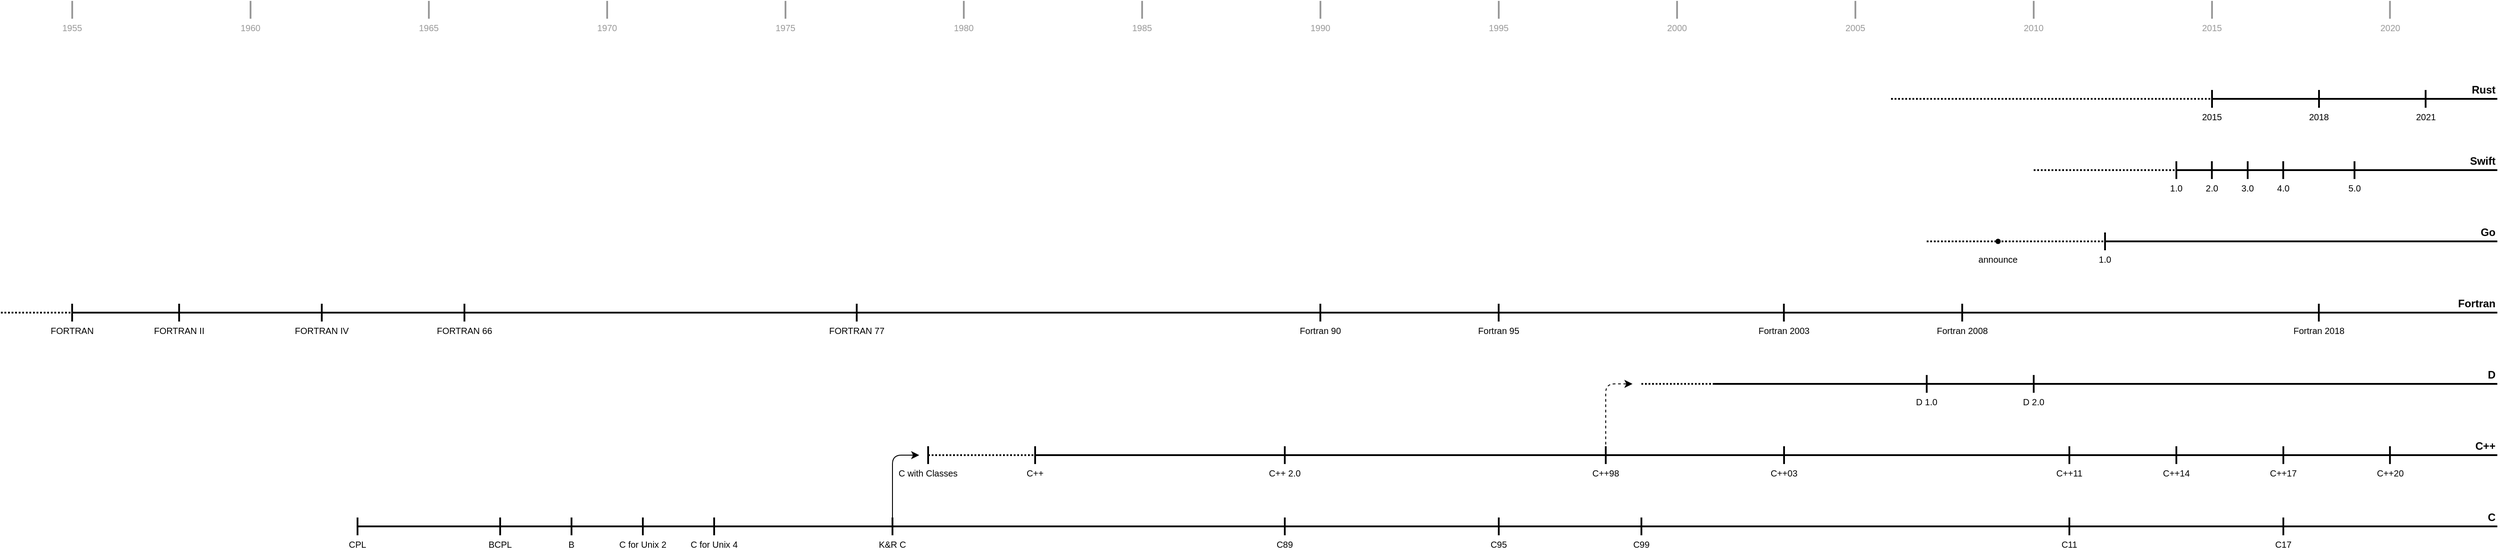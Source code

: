 <mxfile version="21.3.2" type="github">
  <diagram name="Tree" id="TOpz_gU_0tLDTX0xRvxz">
    <mxGraphModel dx="1080" dy="758" grid="1" gridSize="10" guides="1" tooltips="1" connect="1" arrows="1" fold="1" page="1" pageScale="1" pageWidth="12000" pageHeight="3500" math="0" shadow="0">
      <root>
        <mxCell id="0" />
        <mxCell id="1" parent="0" />
        <mxCell id="IehX3tPz6Vb7JIEDDmJr-60" value="" style="endArrow=none;html=1;rounded=0;strokeWidth=2;" edge="1" parent="1">
          <mxGeometry width="50" height="50" relative="1" as="geometry">
            <mxPoint x="2520" y="130" as="sourcePoint" />
            <mxPoint x="2520" y="110" as="targetPoint" />
          </mxGeometry>
        </mxCell>
        <mxCell id="IehX3tPz6Vb7JIEDDmJr-61" value="" style="endArrow=none;html=1;rounded=0;strokeWidth=2;" edge="1" parent="1">
          <mxGeometry width="50" height="50" relative="1" as="geometry">
            <mxPoint x="2520" y="120" as="sourcePoint" />
            <mxPoint x="2840" y="120" as="targetPoint" />
          </mxGeometry>
        </mxCell>
        <mxCell id="IehX3tPz6Vb7JIEDDmJr-62" value="Rust" style="text;html=1;strokeColor=none;fillColor=none;align=right;verticalAlign=middle;whiteSpace=wrap;rounded=0;fontStyle=1" vertex="1" parent="1">
          <mxGeometry x="2780" y="100" width="60" height="20" as="geometry" />
        </mxCell>
        <mxCell id="IehX3tPz6Vb7JIEDDmJr-63" value="2015" style="text;html=1;strokeColor=none;fillColor=none;align=center;verticalAlign=middle;whiteSpace=wrap;rounded=0;fontSize=10;" vertex="1" parent="1">
          <mxGeometry x="2500" y="130" width="40" height="20" as="geometry" />
        </mxCell>
        <mxCell id="IehX3tPz6Vb7JIEDDmJr-64" value="" style="endArrow=none;html=1;rounded=0;strokeWidth=2;" edge="1" parent="1">
          <mxGeometry width="50" height="50" relative="1" as="geometry">
            <mxPoint x="2640" y="130" as="sourcePoint" />
            <mxPoint x="2640" y="110" as="targetPoint" />
          </mxGeometry>
        </mxCell>
        <mxCell id="IehX3tPz6Vb7JIEDDmJr-65" value="2018" style="text;html=1;strokeColor=none;fillColor=none;align=center;verticalAlign=middle;whiteSpace=wrap;rounded=0;fontSize=10;" vertex="1" parent="1">
          <mxGeometry x="2620" y="130" width="40" height="20" as="geometry" />
        </mxCell>
        <mxCell id="IehX3tPz6Vb7JIEDDmJr-66" value="" style="endArrow=none;html=1;rounded=0;strokeWidth=2;" edge="1" parent="1">
          <mxGeometry width="50" height="50" relative="1" as="geometry">
            <mxPoint x="2759.58" y="130" as="sourcePoint" />
            <mxPoint x="2759.58" y="110" as="targetPoint" />
          </mxGeometry>
        </mxCell>
        <mxCell id="IehX3tPz6Vb7JIEDDmJr-67" value="2021" style="text;html=1;strokeColor=none;fillColor=none;align=center;verticalAlign=middle;whiteSpace=wrap;rounded=0;fontSize=10;" vertex="1" parent="1">
          <mxGeometry x="2740" y="130" width="40" height="20" as="geometry" />
        </mxCell>
        <mxCell id="IehX3tPz6Vb7JIEDDmJr-68" value="" style="endArrow=none;html=1;rounded=0;strokeWidth=2;dashed=1;dashPattern=1 1;" edge="1" parent="1">
          <mxGeometry width="50" height="50" relative="1" as="geometry">
            <mxPoint x="2160" y="120" as="sourcePoint" />
            <mxPoint x="2520" y="120" as="targetPoint" />
          </mxGeometry>
        </mxCell>
        <mxCell id="IehX3tPz6Vb7JIEDDmJr-88" value="" style="endArrow=none;html=1;rounded=0;strokeWidth=2;" edge="1" parent="1">
          <mxGeometry width="50" height="50" relative="1" as="geometry">
            <mxPoint x="2480" y="210" as="sourcePoint" />
            <mxPoint x="2480" y="190" as="targetPoint" />
          </mxGeometry>
        </mxCell>
        <mxCell id="IehX3tPz6Vb7JIEDDmJr-89" value="" style="endArrow=none;html=1;rounded=0;strokeWidth=2;" edge="1" parent="1">
          <mxGeometry width="50" height="50" relative="1" as="geometry">
            <mxPoint x="2480" y="200" as="sourcePoint" />
            <mxPoint x="2840" y="200" as="targetPoint" />
          </mxGeometry>
        </mxCell>
        <mxCell id="IehX3tPz6Vb7JIEDDmJr-90" value="Swift" style="text;html=1;strokeColor=none;fillColor=none;align=right;verticalAlign=middle;whiteSpace=wrap;rounded=0;fontStyle=1" vertex="1" parent="1">
          <mxGeometry x="2780" y="180" width="60" height="20" as="geometry" />
        </mxCell>
        <mxCell id="IehX3tPz6Vb7JIEDDmJr-91" value="1.0" style="text;html=1;strokeColor=none;fillColor=none;align=center;verticalAlign=middle;whiteSpace=wrap;rounded=0;fontSize=10;" vertex="1" parent="1">
          <mxGeometry x="2460" y="210" width="40" height="20" as="geometry" />
        </mxCell>
        <mxCell id="IehX3tPz6Vb7JIEDDmJr-92" value="" style="endArrow=none;html=1;rounded=0;strokeWidth=2;" edge="1" parent="1">
          <mxGeometry width="50" height="50" relative="1" as="geometry">
            <mxPoint x="2599.86" y="210" as="sourcePoint" />
            <mxPoint x="2599.86" y="190" as="targetPoint" />
          </mxGeometry>
        </mxCell>
        <mxCell id="IehX3tPz6Vb7JIEDDmJr-93" value="4.0" style="text;html=1;strokeColor=none;fillColor=none;align=center;verticalAlign=middle;whiteSpace=wrap;rounded=0;fontSize=10;" vertex="1" parent="1">
          <mxGeometry x="2580" y="210" width="40" height="20" as="geometry" />
        </mxCell>
        <mxCell id="IehX3tPz6Vb7JIEDDmJr-94" value="" style="endArrow=none;html=1;rounded=0;strokeWidth=2;" edge="1" parent="1">
          <mxGeometry width="50" height="50" relative="1" as="geometry">
            <mxPoint x="2679.8" y="210" as="sourcePoint" />
            <mxPoint x="2679.8" y="190" as="targetPoint" />
          </mxGeometry>
        </mxCell>
        <mxCell id="IehX3tPz6Vb7JIEDDmJr-96" value="" style="endArrow=none;html=1;rounded=0;strokeWidth=2;dashed=1;dashPattern=1 1;" edge="1" parent="1">
          <mxGeometry width="50" height="50" relative="1" as="geometry">
            <mxPoint x="2320" y="200" as="sourcePoint" />
            <mxPoint x="2480" y="200" as="targetPoint" />
          </mxGeometry>
        </mxCell>
        <mxCell id="IehX3tPz6Vb7JIEDDmJr-97" value="" style="endArrow=none;html=1;rounded=0;strokeWidth=2;" edge="1" parent="1">
          <mxGeometry width="50" height="50" relative="1" as="geometry">
            <mxPoint x="2519.83" y="210" as="sourcePoint" />
            <mxPoint x="2519.83" y="190" as="targetPoint" />
          </mxGeometry>
        </mxCell>
        <mxCell id="IehX3tPz6Vb7JIEDDmJr-98" value="" style="endArrow=none;html=1;rounded=0;strokeWidth=2;" edge="1" parent="1">
          <mxGeometry width="50" height="50" relative="1" as="geometry">
            <mxPoint x="2560" y="210" as="sourcePoint" />
            <mxPoint x="2560" y="190" as="targetPoint" />
          </mxGeometry>
        </mxCell>
        <mxCell id="IehX3tPz6Vb7JIEDDmJr-99" value="2.0" style="text;html=1;strokeColor=none;fillColor=none;align=center;verticalAlign=middle;whiteSpace=wrap;rounded=0;fontSize=10;" vertex="1" parent="1">
          <mxGeometry x="2500" y="210" width="40" height="20" as="geometry" />
        </mxCell>
        <mxCell id="IehX3tPz6Vb7JIEDDmJr-100" value="3.0" style="text;html=1;strokeColor=none;fillColor=none;align=center;verticalAlign=middle;whiteSpace=wrap;rounded=0;fontSize=10;" vertex="1" parent="1">
          <mxGeometry x="2540" y="210" width="40" height="20" as="geometry" />
        </mxCell>
        <mxCell id="IehX3tPz6Vb7JIEDDmJr-101" value="5.0" style="text;html=1;strokeColor=none;fillColor=none;align=center;verticalAlign=middle;whiteSpace=wrap;rounded=0;fontSize=10;" vertex="1" parent="1">
          <mxGeometry x="2660" y="210" width="40" height="20" as="geometry" />
        </mxCell>
        <mxCell id="IehX3tPz6Vb7JIEDDmJr-102" value="" style="endArrow=none;html=1;rounded=0;strokeWidth=2;" edge="1" parent="1">
          <mxGeometry width="50" height="50" relative="1" as="geometry">
            <mxPoint x="2400" y="290" as="sourcePoint" />
            <mxPoint x="2400" y="270" as="targetPoint" />
          </mxGeometry>
        </mxCell>
        <mxCell id="IehX3tPz6Vb7JIEDDmJr-103" value="" style="endArrow=none;html=1;rounded=0;strokeWidth=2;" edge="1" parent="1">
          <mxGeometry width="50" height="50" relative="1" as="geometry">
            <mxPoint x="2400" y="280" as="sourcePoint" />
            <mxPoint x="2840" y="280" as="targetPoint" />
          </mxGeometry>
        </mxCell>
        <mxCell id="IehX3tPz6Vb7JIEDDmJr-104" value="Go" style="text;html=1;strokeColor=none;fillColor=none;align=right;verticalAlign=middle;whiteSpace=wrap;rounded=0;fontStyle=1" vertex="1" parent="1">
          <mxGeometry x="2780" y="260" width="60" height="20" as="geometry" />
        </mxCell>
        <mxCell id="IehX3tPz6Vb7JIEDDmJr-105" value="1.0" style="text;html=1;strokeColor=none;fillColor=none;align=center;verticalAlign=middle;whiteSpace=wrap;rounded=0;fontSize=10;" vertex="1" parent="1">
          <mxGeometry x="2380" y="290" width="40" height="20" as="geometry" />
        </mxCell>
        <mxCell id="IehX3tPz6Vb7JIEDDmJr-109" value="" style="endArrow=none;html=1;rounded=0;strokeWidth=2;dashed=1;dashPattern=1 1;" edge="1" parent="1" source="IehX3tPz6Vb7JIEDDmJr-115">
          <mxGeometry width="50" height="50" relative="1" as="geometry">
            <mxPoint x="2200" y="280" as="sourcePoint" />
            <mxPoint x="2400" y="280" as="targetPoint" />
          </mxGeometry>
        </mxCell>
        <mxCell id="IehX3tPz6Vb7JIEDDmJr-116" value="" style="endArrow=none;html=1;rounded=0;strokeWidth=2;dashed=1;dashPattern=1 1;" edge="1" parent="1" target="IehX3tPz6Vb7JIEDDmJr-115">
          <mxGeometry width="50" height="50" relative="1" as="geometry">
            <mxPoint x="2200" y="280" as="sourcePoint" />
            <mxPoint x="2400" y="280" as="targetPoint" />
          </mxGeometry>
        </mxCell>
        <mxCell id="IehX3tPz6Vb7JIEDDmJr-115" value="" style="shape=waypoint;sketch=0;fillStyle=solid;size=6;pointerEvents=1;points=[];fillColor=none;resizable=0;rotatable=0;perimeter=centerPerimeter;snapToPoint=1;fontSize=12;strokeWidth=1;" vertex="1" parent="1">
          <mxGeometry x="2270" y="270" width="20" height="20" as="geometry" />
        </mxCell>
        <mxCell id="IehX3tPz6Vb7JIEDDmJr-117" value="announce" style="text;html=1;strokeColor=none;fillColor=none;align=center;verticalAlign=middle;whiteSpace=wrap;rounded=0;fontSize=10;" vertex="1" parent="1">
          <mxGeometry x="2255" y="290" width="50" height="20" as="geometry" />
        </mxCell>
        <mxCell id="IehX3tPz6Vb7JIEDDmJr-119" value="" style="endArrow=none;html=1;rounded=0;strokeWidth=2;" edge="1" parent="1">
          <mxGeometry width="50" height="50" relative="1" as="geometry">
            <mxPoint x="120" y="360" as="sourcePoint" />
            <mxPoint x="2840" y="360" as="targetPoint" />
          </mxGeometry>
        </mxCell>
        <mxCell id="IehX3tPz6Vb7JIEDDmJr-120" value="Fortran" style="text;html=1;strokeColor=none;fillColor=none;align=right;verticalAlign=middle;whiteSpace=wrap;rounded=0;fontStyle=1" vertex="1" parent="1">
          <mxGeometry x="2780" y="340" width="60" height="20" as="geometry" />
        </mxCell>
        <mxCell id="IehX3tPz6Vb7JIEDDmJr-132" value="" style="endArrow=none;html=1;rounded=0;strokeWidth=2;fontColor=#999999;strokeColor=#999999;" edge="1" parent="1">
          <mxGeometry width="50" height="50" relative="1" as="geometry">
            <mxPoint x="2520" y="30" as="sourcePoint" />
            <mxPoint x="2520" y="10" as="targetPoint" />
          </mxGeometry>
        </mxCell>
        <mxCell id="IehX3tPz6Vb7JIEDDmJr-133" value="2015" style="text;html=1;strokeColor=none;fillColor=none;align=center;verticalAlign=middle;whiteSpace=wrap;rounded=0;fontSize=10;fontColor=#999999;" vertex="1" parent="1">
          <mxGeometry x="2500" y="30" width="40" height="20" as="geometry" />
        </mxCell>
        <mxCell id="IehX3tPz6Vb7JIEDDmJr-136" value="" style="endArrow=none;html=1;rounded=0;strokeWidth=2;fontColor=#999999;strokeColor=#999999;" edge="1" parent="1">
          <mxGeometry width="50" height="50" relative="1" as="geometry">
            <mxPoint x="2719.58" y="30" as="sourcePoint" />
            <mxPoint x="2719.58" y="10" as="targetPoint" />
          </mxGeometry>
        </mxCell>
        <mxCell id="IehX3tPz6Vb7JIEDDmJr-137" value="2020" style="text;html=1;strokeColor=none;fillColor=none;align=center;verticalAlign=middle;whiteSpace=wrap;rounded=0;fontSize=10;fontColor=#999999;" vertex="1" parent="1">
          <mxGeometry x="2700" y="30" width="40" height="20" as="geometry" />
        </mxCell>
        <mxCell id="IehX3tPz6Vb7JIEDDmJr-138" value="" style="endArrow=none;html=1;rounded=0;strokeWidth=2;fontColor=#999999;strokeColor=#999999;" edge="1" parent="1">
          <mxGeometry width="50" height="50" relative="1" as="geometry">
            <mxPoint x="2320" y="30" as="sourcePoint" />
            <mxPoint x="2320" y="10" as="targetPoint" />
          </mxGeometry>
        </mxCell>
        <mxCell id="IehX3tPz6Vb7JIEDDmJr-139" value="2010" style="text;html=1;strokeColor=none;fillColor=none;align=center;verticalAlign=middle;whiteSpace=wrap;rounded=0;fontSize=10;fontColor=#999999;" vertex="1" parent="1">
          <mxGeometry x="2300" y="30" width="40" height="20" as="geometry" />
        </mxCell>
        <mxCell id="IehX3tPz6Vb7JIEDDmJr-140" value="" style="endArrow=none;html=1;rounded=0;strokeWidth=2;fontColor=#999999;strokeColor=#999999;" edge="1" parent="1">
          <mxGeometry width="50" height="50" relative="1" as="geometry">
            <mxPoint x="2120" y="30" as="sourcePoint" />
            <mxPoint x="2120" y="10" as="targetPoint" />
          </mxGeometry>
        </mxCell>
        <mxCell id="IehX3tPz6Vb7JIEDDmJr-141" value="2005" style="text;html=1;strokeColor=none;fillColor=none;align=center;verticalAlign=middle;whiteSpace=wrap;rounded=0;fontSize=10;fontColor=#999999;" vertex="1" parent="1">
          <mxGeometry x="2100" y="30" width="40" height="20" as="geometry" />
        </mxCell>
        <mxCell id="IehX3tPz6Vb7JIEDDmJr-142" value="" style="endArrow=none;html=1;rounded=0;strokeWidth=2;fontColor=#999999;strokeColor=#999999;" edge="1" parent="1">
          <mxGeometry width="50" height="50" relative="1" as="geometry">
            <mxPoint x="1920" y="30" as="sourcePoint" />
            <mxPoint x="1920" y="10" as="targetPoint" />
          </mxGeometry>
        </mxCell>
        <mxCell id="IehX3tPz6Vb7JIEDDmJr-143" value="2000" style="text;html=1;strokeColor=none;fillColor=none;align=center;verticalAlign=middle;whiteSpace=wrap;rounded=0;fontSize=10;fontColor=#999999;" vertex="1" parent="1">
          <mxGeometry x="1900" y="30" width="40" height="20" as="geometry" />
        </mxCell>
        <mxCell id="IehX3tPz6Vb7JIEDDmJr-144" value="" style="endArrow=none;html=1;rounded=0;strokeWidth=2;fontColor=#999999;strokeColor=#999999;" edge="1" parent="1">
          <mxGeometry width="50" height="50" relative="1" as="geometry">
            <mxPoint x="1720" y="30" as="sourcePoint" />
            <mxPoint x="1720" y="10" as="targetPoint" />
          </mxGeometry>
        </mxCell>
        <mxCell id="IehX3tPz6Vb7JIEDDmJr-145" value="1995" style="text;html=1;strokeColor=none;fillColor=none;align=center;verticalAlign=middle;whiteSpace=wrap;rounded=0;fontSize=10;fontColor=#999999;" vertex="1" parent="1">
          <mxGeometry x="1700" y="30" width="40" height="20" as="geometry" />
        </mxCell>
        <mxCell id="IehX3tPz6Vb7JIEDDmJr-146" value="" style="endArrow=none;html=1;rounded=0;strokeWidth=2;fontColor=#999999;strokeColor=#999999;" edge="1" parent="1">
          <mxGeometry width="50" height="50" relative="1" as="geometry">
            <mxPoint x="1520" y="30" as="sourcePoint" />
            <mxPoint x="1520" y="10" as="targetPoint" />
          </mxGeometry>
        </mxCell>
        <mxCell id="IehX3tPz6Vb7JIEDDmJr-147" value="1990" style="text;html=1;strokeColor=none;fillColor=none;align=center;verticalAlign=middle;whiteSpace=wrap;rounded=0;fontSize=10;fontColor=#999999;" vertex="1" parent="1">
          <mxGeometry x="1500" y="30" width="40" height="20" as="geometry" />
        </mxCell>
        <mxCell id="IehX3tPz6Vb7JIEDDmJr-148" value="" style="endArrow=none;html=1;rounded=0;strokeWidth=2;fontColor=#999999;strokeColor=#999999;" edge="1" parent="1">
          <mxGeometry width="50" height="50" relative="1" as="geometry">
            <mxPoint x="1320" y="30" as="sourcePoint" />
            <mxPoint x="1320" y="10" as="targetPoint" />
          </mxGeometry>
        </mxCell>
        <mxCell id="IehX3tPz6Vb7JIEDDmJr-149" value="1985" style="text;html=1;strokeColor=none;fillColor=none;align=center;verticalAlign=middle;whiteSpace=wrap;rounded=0;fontSize=10;fontColor=#999999;" vertex="1" parent="1">
          <mxGeometry x="1300" y="30" width="40" height="20" as="geometry" />
        </mxCell>
        <mxCell id="IehX3tPz6Vb7JIEDDmJr-150" value="" style="endArrow=none;html=1;rounded=0;strokeWidth=2;fontColor=#999999;strokeColor=#999999;" edge="1" parent="1">
          <mxGeometry width="50" height="50" relative="1" as="geometry">
            <mxPoint x="1120" y="30" as="sourcePoint" />
            <mxPoint x="1120" y="10" as="targetPoint" />
          </mxGeometry>
        </mxCell>
        <mxCell id="IehX3tPz6Vb7JIEDDmJr-151" value="1980" style="text;html=1;strokeColor=none;fillColor=none;align=center;verticalAlign=middle;whiteSpace=wrap;rounded=0;fontSize=10;fontColor=#999999;" vertex="1" parent="1">
          <mxGeometry x="1100" y="30" width="40" height="20" as="geometry" />
        </mxCell>
        <mxCell id="IehX3tPz6Vb7JIEDDmJr-152" value="" style="endArrow=none;html=1;rounded=0;strokeWidth=2;fontColor=#999999;strokeColor=#999999;" edge="1" parent="1">
          <mxGeometry width="50" height="50" relative="1" as="geometry">
            <mxPoint x="920" y="30" as="sourcePoint" />
            <mxPoint x="920" y="10" as="targetPoint" />
          </mxGeometry>
        </mxCell>
        <mxCell id="IehX3tPz6Vb7JIEDDmJr-153" value="1975" style="text;html=1;strokeColor=none;fillColor=none;align=center;verticalAlign=middle;whiteSpace=wrap;rounded=0;fontSize=10;fontColor=#999999;" vertex="1" parent="1">
          <mxGeometry x="900" y="30" width="40" height="20" as="geometry" />
        </mxCell>
        <mxCell id="IehX3tPz6Vb7JIEDDmJr-154" value="" style="endArrow=none;html=1;rounded=0;strokeWidth=2;fontColor=#999999;strokeColor=#999999;" edge="1" parent="1">
          <mxGeometry width="50" height="50" relative="1" as="geometry">
            <mxPoint x="720" y="30" as="sourcePoint" />
            <mxPoint x="720" y="10" as="targetPoint" />
          </mxGeometry>
        </mxCell>
        <mxCell id="IehX3tPz6Vb7JIEDDmJr-155" value="1970" style="text;html=1;strokeColor=none;fillColor=none;align=center;verticalAlign=middle;whiteSpace=wrap;rounded=0;fontSize=10;fontColor=#999999;" vertex="1" parent="1">
          <mxGeometry x="700" y="30" width="40" height="20" as="geometry" />
        </mxCell>
        <mxCell id="IehX3tPz6Vb7JIEDDmJr-156" value="" style="endArrow=none;html=1;rounded=0;strokeWidth=2;fontColor=#999999;strokeColor=#999999;" edge="1" parent="1">
          <mxGeometry width="50" height="50" relative="1" as="geometry">
            <mxPoint x="520" y="30" as="sourcePoint" />
            <mxPoint x="520" y="10" as="targetPoint" />
          </mxGeometry>
        </mxCell>
        <mxCell id="IehX3tPz6Vb7JIEDDmJr-157" value="1965" style="text;html=1;strokeColor=none;fillColor=none;align=center;verticalAlign=middle;whiteSpace=wrap;rounded=0;fontSize=10;fontColor=#999999;" vertex="1" parent="1">
          <mxGeometry x="500" y="30" width="40" height="20" as="geometry" />
        </mxCell>
        <mxCell id="IehX3tPz6Vb7JIEDDmJr-158" value="" style="endArrow=none;html=1;rounded=0;strokeWidth=2;fontColor=#999999;strokeColor=#999999;" edge="1" parent="1">
          <mxGeometry width="50" height="50" relative="1" as="geometry">
            <mxPoint x="320" y="30" as="sourcePoint" />
            <mxPoint x="320" y="10" as="targetPoint" />
          </mxGeometry>
        </mxCell>
        <mxCell id="IehX3tPz6Vb7JIEDDmJr-159" value="1960" style="text;html=1;strokeColor=none;fillColor=none;align=center;verticalAlign=middle;whiteSpace=wrap;rounded=0;fontSize=10;fontColor=#999999;" vertex="1" parent="1">
          <mxGeometry x="300" y="30" width="40" height="20" as="geometry" />
        </mxCell>
        <mxCell id="IehX3tPz6Vb7JIEDDmJr-160" value="" style="endArrow=none;html=1;rounded=0;strokeWidth=2;fontColor=#999999;strokeColor=#999999;" edge="1" parent="1">
          <mxGeometry width="50" height="50" relative="1" as="geometry">
            <mxPoint x="120" y="30" as="sourcePoint" />
            <mxPoint x="120" y="10" as="targetPoint" />
          </mxGeometry>
        </mxCell>
        <mxCell id="IehX3tPz6Vb7JIEDDmJr-161" value="1955" style="text;html=1;strokeColor=none;fillColor=none;align=center;verticalAlign=middle;whiteSpace=wrap;rounded=0;fontSize=10;fontColor=#999999;" vertex="1" parent="1">
          <mxGeometry x="100" y="30" width="40" height="20" as="geometry" />
        </mxCell>
        <mxCell id="IehX3tPz6Vb7JIEDDmJr-162" value="" style="endArrow=none;html=1;rounded=0;strokeWidth=2;" edge="1" parent="1">
          <mxGeometry width="50" height="50" relative="1" as="geometry">
            <mxPoint x="2639.8" y="370" as="sourcePoint" />
            <mxPoint x="2639.8" y="350" as="targetPoint" />
          </mxGeometry>
        </mxCell>
        <mxCell id="IehX3tPz6Vb7JIEDDmJr-163" value="Fortran 2018" style="text;html=1;strokeColor=none;fillColor=none;align=center;verticalAlign=middle;whiteSpace=wrap;rounded=0;fontSize=10;" vertex="1" parent="1">
          <mxGeometry x="2600" y="370" width="80" height="20" as="geometry" />
        </mxCell>
        <mxCell id="IehX3tPz6Vb7JIEDDmJr-164" value="" style="endArrow=none;html=1;rounded=0;strokeWidth=2;" edge="1" parent="1">
          <mxGeometry width="50" height="50" relative="1" as="geometry">
            <mxPoint x="2239.8" y="370" as="sourcePoint" />
            <mxPoint x="2239.8" y="350" as="targetPoint" />
          </mxGeometry>
        </mxCell>
        <mxCell id="IehX3tPz6Vb7JIEDDmJr-165" value="Fortran 2008" style="text;html=1;strokeColor=none;fillColor=none;align=center;verticalAlign=middle;whiteSpace=wrap;rounded=0;fontSize=10;" vertex="1" parent="1">
          <mxGeometry x="2200" y="370" width="80" height="20" as="geometry" />
        </mxCell>
        <mxCell id="IehX3tPz6Vb7JIEDDmJr-166" value="" style="endArrow=none;html=1;rounded=0;strokeWidth=2;" edge="1" parent="1">
          <mxGeometry width="50" height="50" relative="1" as="geometry">
            <mxPoint x="2039.8" y="370" as="sourcePoint" />
            <mxPoint x="2039.8" y="350" as="targetPoint" />
          </mxGeometry>
        </mxCell>
        <mxCell id="IehX3tPz6Vb7JIEDDmJr-167" value="Fortran 2003" style="text;html=1;strokeColor=none;fillColor=none;align=center;verticalAlign=middle;whiteSpace=wrap;rounded=0;fontSize=10;" vertex="1" parent="1">
          <mxGeometry x="2000" y="370" width="80" height="20" as="geometry" />
        </mxCell>
        <mxCell id="IehX3tPz6Vb7JIEDDmJr-168" value="" style="endArrow=none;html=1;rounded=0;strokeWidth=2;" edge="1" parent="1">
          <mxGeometry width="50" height="50" relative="1" as="geometry">
            <mxPoint x="1719.9" y="370" as="sourcePoint" />
            <mxPoint x="1719.9" y="350" as="targetPoint" />
          </mxGeometry>
        </mxCell>
        <mxCell id="IehX3tPz6Vb7JIEDDmJr-169" value="Fortran 95" style="text;html=1;strokeColor=none;fillColor=none;align=center;verticalAlign=middle;whiteSpace=wrap;rounded=0;fontSize=10;" vertex="1" parent="1">
          <mxGeometry x="1680" y="370" width="80" height="20" as="geometry" />
        </mxCell>
        <mxCell id="IehX3tPz6Vb7JIEDDmJr-170" value="" style="endArrow=none;html=1;rounded=0;strokeWidth=2;" edge="1" parent="1">
          <mxGeometry width="50" height="50" relative="1" as="geometry">
            <mxPoint x="1519.9" y="370" as="sourcePoint" />
            <mxPoint x="1519.9" y="350" as="targetPoint" />
          </mxGeometry>
        </mxCell>
        <mxCell id="IehX3tPz6Vb7JIEDDmJr-171" value="Fortran 90" style="text;html=1;strokeColor=none;fillColor=none;align=center;verticalAlign=middle;whiteSpace=wrap;rounded=0;fontSize=10;" vertex="1" parent="1">
          <mxGeometry x="1480" y="370" width="80" height="20" as="geometry" />
        </mxCell>
        <mxCell id="IehX3tPz6Vb7JIEDDmJr-172" value="" style="endArrow=none;html=1;rounded=0;strokeWidth=2;" edge="1" parent="1">
          <mxGeometry width="50" height="50" relative="1" as="geometry">
            <mxPoint x="999.9" y="370" as="sourcePoint" />
            <mxPoint x="999.9" y="350" as="targetPoint" />
          </mxGeometry>
        </mxCell>
        <mxCell id="IehX3tPz6Vb7JIEDDmJr-173" value="FORTRAN 77" style="text;html=1;strokeColor=none;fillColor=none;align=center;verticalAlign=middle;whiteSpace=wrap;rounded=0;fontSize=10;" vertex="1" parent="1">
          <mxGeometry x="960" y="370" width="80" height="20" as="geometry" />
        </mxCell>
        <mxCell id="IehX3tPz6Vb7JIEDDmJr-174" value="" style="endArrow=none;html=1;rounded=0;strokeWidth=2;" edge="1" parent="1">
          <mxGeometry width="50" height="50" relative="1" as="geometry">
            <mxPoint x="559.9" y="370" as="sourcePoint" />
            <mxPoint x="559.9" y="350" as="targetPoint" />
          </mxGeometry>
        </mxCell>
        <mxCell id="IehX3tPz6Vb7JIEDDmJr-175" value="FORTRAN 66" style="text;html=1;strokeColor=none;fillColor=none;align=center;verticalAlign=middle;whiteSpace=wrap;rounded=0;fontSize=10;" vertex="1" parent="1">
          <mxGeometry x="520" y="370" width="80" height="20" as="geometry" />
        </mxCell>
        <mxCell id="IehX3tPz6Vb7JIEDDmJr-176" value="" style="endArrow=none;html=1;rounded=0;strokeWidth=2;" edge="1" parent="1">
          <mxGeometry width="50" height="50" relative="1" as="geometry">
            <mxPoint x="399.9" y="370" as="sourcePoint" />
            <mxPoint x="399.9" y="350" as="targetPoint" />
          </mxGeometry>
        </mxCell>
        <mxCell id="IehX3tPz6Vb7JIEDDmJr-177" value="FORTRAN IV" style="text;html=1;strokeColor=none;fillColor=none;align=center;verticalAlign=middle;whiteSpace=wrap;rounded=0;fontSize=10;" vertex="1" parent="1">
          <mxGeometry x="360" y="370" width="80" height="20" as="geometry" />
        </mxCell>
        <mxCell id="IehX3tPz6Vb7JIEDDmJr-178" value="" style="endArrow=none;html=1;rounded=0;strokeWidth=2;" edge="1" parent="1">
          <mxGeometry width="50" height="50" relative="1" as="geometry">
            <mxPoint x="239.9" y="370" as="sourcePoint" />
            <mxPoint x="239.9" y="350" as="targetPoint" />
          </mxGeometry>
        </mxCell>
        <mxCell id="IehX3tPz6Vb7JIEDDmJr-179" value="FORTRAN II" style="text;html=1;strokeColor=none;fillColor=none;align=center;verticalAlign=middle;whiteSpace=wrap;rounded=0;fontSize=10;" vertex="1" parent="1">
          <mxGeometry x="200" y="370" width="80" height="20" as="geometry" />
        </mxCell>
        <mxCell id="IehX3tPz6Vb7JIEDDmJr-180" value="" style="endArrow=none;html=1;rounded=0;strokeWidth=2;" edge="1" parent="1">
          <mxGeometry width="50" height="50" relative="1" as="geometry">
            <mxPoint x="119.9" y="370" as="sourcePoint" />
            <mxPoint x="119.9" y="350" as="targetPoint" />
          </mxGeometry>
        </mxCell>
        <mxCell id="IehX3tPz6Vb7JIEDDmJr-181" value="FORTRAN" style="text;html=1;strokeColor=none;fillColor=none;align=center;verticalAlign=middle;whiteSpace=wrap;rounded=0;fontSize=10;" vertex="1" parent="1">
          <mxGeometry x="80" y="370" width="80" height="20" as="geometry" />
        </mxCell>
        <mxCell id="IehX3tPz6Vb7JIEDDmJr-182" value="" style="endArrow=none;html=1;rounded=0;strokeWidth=2;dashed=1;dashPattern=1 1;" edge="1" parent="1">
          <mxGeometry width="50" height="50" relative="1" as="geometry">
            <mxPoint x="40" y="360" as="sourcePoint" />
            <mxPoint x="120" y="360" as="targetPoint" />
          </mxGeometry>
        </mxCell>
        <mxCell id="IehX3tPz6Vb7JIEDDmJr-183" value="" style="endArrow=none;html=1;rounded=0;strokeWidth=2;" edge="1" parent="1">
          <mxGeometry width="50" height="50" relative="1" as="geometry">
            <mxPoint x="2480" y="530" as="sourcePoint" />
            <mxPoint x="2480" y="510" as="targetPoint" />
          </mxGeometry>
        </mxCell>
        <mxCell id="IehX3tPz6Vb7JIEDDmJr-184" value="" style="endArrow=none;html=1;rounded=0;strokeWidth=2;" edge="1" parent="1">
          <mxGeometry width="50" height="50" relative="1" as="geometry">
            <mxPoint x="1200" y="520" as="sourcePoint" />
            <mxPoint x="2840" y="520" as="targetPoint" />
          </mxGeometry>
        </mxCell>
        <mxCell id="IehX3tPz6Vb7JIEDDmJr-185" value="C++" style="text;html=1;strokeColor=none;fillColor=none;align=right;verticalAlign=middle;whiteSpace=wrap;rounded=0;fontStyle=1" vertex="1" parent="1">
          <mxGeometry x="2780" y="500" width="60" height="20" as="geometry" />
        </mxCell>
        <mxCell id="IehX3tPz6Vb7JIEDDmJr-186" value="C++14" style="text;html=1;strokeColor=none;fillColor=none;align=center;verticalAlign=middle;whiteSpace=wrap;rounded=0;fontSize=10;" vertex="1" parent="1">
          <mxGeometry x="2460" y="530" width="40" height="20" as="geometry" />
        </mxCell>
        <mxCell id="IehX3tPz6Vb7JIEDDmJr-187" value="" style="endArrow=none;html=1;rounded=0;strokeWidth=2;" edge="1" parent="1">
          <mxGeometry width="50" height="50" relative="1" as="geometry">
            <mxPoint x="2600" y="530" as="sourcePoint" />
            <mxPoint x="2600" y="510" as="targetPoint" />
          </mxGeometry>
        </mxCell>
        <mxCell id="IehX3tPz6Vb7JIEDDmJr-188" value="C++17" style="text;html=1;strokeColor=none;fillColor=none;align=center;verticalAlign=middle;whiteSpace=wrap;rounded=0;fontSize=10;" vertex="1" parent="1">
          <mxGeometry x="2580" y="530" width="40" height="20" as="geometry" />
        </mxCell>
        <mxCell id="IehX3tPz6Vb7JIEDDmJr-189" value="" style="endArrow=none;html=1;rounded=0;strokeWidth=2;" edge="1" parent="1">
          <mxGeometry width="50" height="50" relative="1" as="geometry">
            <mxPoint x="2719.58" y="530" as="sourcePoint" />
            <mxPoint x="2719.58" y="510" as="targetPoint" />
          </mxGeometry>
        </mxCell>
        <mxCell id="IehX3tPz6Vb7JIEDDmJr-190" value="C++20" style="text;html=1;strokeColor=none;fillColor=none;align=center;verticalAlign=middle;whiteSpace=wrap;rounded=0;fontSize=10;" vertex="1" parent="1">
          <mxGeometry x="2700" y="530" width="40" height="20" as="geometry" />
        </mxCell>
        <mxCell id="IehX3tPz6Vb7JIEDDmJr-191" value="" style="endArrow=none;html=1;rounded=0;strokeWidth=2;dashed=1;dashPattern=1 1;" edge="1" parent="1">
          <mxGeometry width="50" height="50" relative="1" as="geometry">
            <mxPoint x="1080" y="520" as="sourcePoint" />
            <mxPoint x="1200" y="520" as="targetPoint" />
          </mxGeometry>
        </mxCell>
        <mxCell id="IehX3tPz6Vb7JIEDDmJr-194" value="" style="endArrow=none;html=1;rounded=0;strokeWidth=2;" edge="1" parent="1">
          <mxGeometry width="50" height="50" relative="1" as="geometry">
            <mxPoint x="2360" y="530" as="sourcePoint" />
            <mxPoint x="2360" y="510" as="targetPoint" />
          </mxGeometry>
        </mxCell>
        <mxCell id="IehX3tPz6Vb7JIEDDmJr-195" value="C++11" style="text;html=1;strokeColor=none;fillColor=none;align=center;verticalAlign=middle;whiteSpace=wrap;rounded=0;fontSize=10;" vertex="1" parent="1">
          <mxGeometry x="2340" y="530" width="40" height="20" as="geometry" />
        </mxCell>
        <mxCell id="IehX3tPz6Vb7JIEDDmJr-196" value="" style="endArrow=none;html=1;rounded=0;strokeWidth=2;" edge="1" parent="1">
          <mxGeometry width="50" height="50" relative="1" as="geometry">
            <mxPoint x="2040" y="530" as="sourcePoint" />
            <mxPoint x="2040" y="510" as="targetPoint" />
          </mxGeometry>
        </mxCell>
        <mxCell id="IehX3tPz6Vb7JIEDDmJr-197" value="C++03" style="text;html=1;strokeColor=none;fillColor=none;align=center;verticalAlign=middle;whiteSpace=wrap;rounded=0;fontSize=10;" vertex="1" parent="1">
          <mxGeometry x="2020" y="530" width="40" height="20" as="geometry" />
        </mxCell>
        <mxCell id="IehX3tPz6Vb7JIEDDmJr-198" value="" style="endArrow=none;html=1;rounded=0;strokeWidth=2;" edge="1" parent="1">
          <mxGeometry width="50" height="50" relative="1" as="geometry">
            <mxPoint x="1840" y="530" as="sourcePoint" />
            <mxPoint x="1840" y="510" as="targetPoint" />
          </mxGeometry>
        </mxCell>
        <mxCell id="IehX3tPz6Vb7JIEDDmJr-199" value="C++98" style="text;html=1;strokeColor=none;fillColor=none;align=center;verticalAlign=middle;whiteSpace=wrap;rounded=0;fontSize=10;" vertex="1" parent="1">
          <mxGeometry x="1820" y="530" width="40" height="20" as="geometry" />
        </mxCell>
        <mxCell id="IehX3tPz6Vb7JIEDDmJr-200" value="" style="endArrow=none;html=1;rounded=0;strokeWidth=2;" edge="1" parent="1">
          <mxGeometry width="50" height="50" relative="1" as="geometry">
            <mxPoint x="1480" y="530" as="sourcePoint" />
            <mxPoint x="1480" y="510" as="targetPoint" />
          </mxGeometry>
        </mxCell>
        <mxCell id="IehX3tPz6Vb7JIEDDmJr-201" value="C++ 2.0" style="text;html=1;strokeColor=none;fillColor=none;align=center;verticalAlign=middle;whiteSpace=wrap;rounded=0;fontSize=10;" vertex="1" parent="1">
          <mxGeometry x="1460" y="530" width="40" height="20" as="geometry" />
        </mxCell>
        <mxCell id="IehX3tPz6Vb7JIEDDmJr-202" value="" style="endArrow=none;html=1;rounded=0;strokeWidth=2;" edge="1" parent="1">
          <mxGeometry width="50" height="50" relative="1" as="geometry">
            <mxPoint x="1200" y="530" as="sourcePoint" />
            <mxPoint x="1200" y="510" as="targetPoint" />
          </mxGeometry>
        </mxCell>
        <mxCell id="IehX3tPz6Vb7JIEDDmJr-203" value="C++" style="text;html=1;strokeColor=none;fillColor=none;align=center;verticalAlign=middle;whiteSpace=wrap;rounded=0;fontSize=10;" vertex="1" parent="1">
          <mxGeometry x="1180" y="530" width="40" height="20" as="geometry" />
        </mxCell>
        <mxCell id="IehX3tPz6Vb7JIEDDmJr-204" value="" style="endArrow=none;html=1;rounded=0;strokeWidth=2;" edge="1" parent="1">
          <mxGeometry width="50" height="50" relative="1" as="geometry">
            <mxPoint x="1080" y="530" as="sourcePoint" />
            <mxPoint x="1080" y="510" as="targetPoint" />
          </mxGeometry>
        </mxCell>
        <mxCell id="IehX3tPz6Vb7JIEDDmJr-205" value="C with Classes" style="text;html=1;strokeColor=none;fillColor=none;align=center;verticalAlign=middle;whiteSpace=wrap;rounded=0;fontSize=10;" vertex="1" parent="1">
          <mxGeometry x="1040" y="530" width="80" height="20" as="geometry" />
        </mxCell>
        <mxCell id="IehX3tPz6Vb7JIEDDmJr-207" value="" style="endArrow=none;html=1;rounded=0;strokeWidth=2;" edge="1" parent="1">
          <mxGeometry width="50" height="50" relative="1" as="geometry">
            <mxPoint x="440" y="600" as="sourcePoint" />
            <mxPoint x="2840" y="600" as="targetPoint" />
          </mxGeometry>
        </mxCell>
        <mxCell id="IehX3tPz6Vb7JIEDDmJr-208" value="C" style="text;html=1;strokeColor=none;fillColor=none;align=right;verticalAlign=middle;whiteSpace=wrap;rounded=0;fontStyle=1" vertex="1" parent="1">
          <mxGeometry x="2780" y="580" width="60" height="20" as="geometry" />
        </mxCell>
        <mxCell id="IehX3tPz6Vb7JIEDDmJr-210" value="" style="endArrow=none;html=1;rounded=0;strokeWidth=2;" edge="1" parent="1">
          <mxGeometry width="50" height="50" relative="1" as="geometry">
            <mxPoint x="2600" y="610" as="sourcePoint" />
            <mxPoint x="2600" y="590" as="targetPoint" />
          </mxGeometry>
        </mxCell>
        <mxCell id="IehX3tPz6Vb7JIEDDmJr-211" value="C17" style="text;html=1;strokeColor=none;fillColor=none;align=center;verticalAlign=middle;whiteSpace=wrap;rounded=0;fontSize=10;" vertex="1" parent="1">
          <mxGeometry x="2580" y="610" width="40" height="20" as="geometry" />
        </mxCell>
        <mxCell id="IehX3tPz6Vb7JIEDDmJr-215" value="" style="endArrow=none;html=1;rounded=0;strokeWidth=2;" edge="1" parent="1">
          <mxGeometry width="50" height="50" relative="1" as="geometry">
            <mxPoint x="2360" y="610" as="sourcePoint" />
            <mxPoint x="2360" y="590" as="targetPoint" />
          </mxGeometry>
        </mxCell>
        <mxCell id="IehX3tPz6Vb7JIEDDmJr-216" value="C11" style="text;html=1;strokeColor=none;fillColor=none;align=center;verticalAlign=middle;whiteSpace=wrap;rounded=0;fontSize=10;" vertex="1" parent="1">
          <mxGeometry x="2340" y="610" width="40" height="20" as="geometry" />
        </mxCell>
        <mxCell id="IehX3tPz6Vb7JIEDDmJr-219" value="" style="endArrow=none;html=1;rounded=0;strokeWidth=2;" edge="1" parent="1">
          <mxGeometry width="50" height="50" relative="1" as="geometry">
            <mxPoint x="1880" y="610" as="sourcePoint" />
            <mxPoint x="1880" y="590" as="targetPoint" />
          </mxGeometry>
        </mxCell>
        <mxCell id="IehX3tPz6Vb7JIEDDmJr-220" value="C99" style="text;html=1;strokeColor=none;fillColor=none;align=center;verticalAlign=middle;whiteSpace=wrap;rounded=0;fontSize=10;" vertex="1" parent="1">
          <mxGeometry x="1860" y="610" width="40" height="20" as="geometry" />
        </mxCell>
        <mxCell id="IehX3tPz6Vb7JIEDDmJr-221" value="" style="endArrow=none;html=1;rounded=0;strokeWidth=2;" edge="1" parent="1">
          <mxGeometry width="50" height="50" relative="1" as="geometry">
            <mxPoint x="1720" y="610" as="sourcePoint" />
            <mxPoint x="1720" y="590" as="targetPoint" />
          </mxGeometry>
        </mxCell>
        <mxCell id="IehX3tPz6Vb7JIEDDmJr-222" value="C95" style="text;html=1;strokeColor=none;fillColor=none;align=center;verticalAlign=middle;whiteSpace=wrap;rounded=0;fontSize=10;" vertex="1" parent="1">
          <mxGeometry x="1700" y="610" width="40" height="20" as="geometry" />
        </mxCell>
        <mxCell id="IehX3tPz6Vb7JIEDDmJr-223" value="" style="endArrow=none;html=1;rounded=0;strokeWidth=2;" edge="1" parent="1">
          <mxGeometry width="50" height="50" relative="1" as="geometry">
            <mxPoint x="1040" y="610" as="sourcePoint" />
            <mxPoint x="1040" y="590" as="targetPoint" />
          </mxGeometry>
        </mxCell>
        <mxCell id="IehX3tPz6Vb7JIEDDmJr-224" value="K&amp;amp;R C" style="text;html=1;strokeColor=none;fillColor=none;align=center;verticalAlign=middle;whiteSpace=wrap;rounded=0;fontSize=10;" vertex="1" parent="1">
          <mxGeometry x="1020" y="610" width="40" height="20" as="geometry" />
        </mxCell>
        <mxCell id="IehX3tPz6Vb7JIEDDmJr-227" value="" style="endArrow=none;html=1;rounded=0;strokeWidth=2;" edge="1" parent="1">
          <mxGeometry width="50" height="50" relative="1" as="geometry">
            <mxPoint x="1480" y="610" as="sourcePoint" />
            <mxPoint x="1480" y="590" as="targetPoint" />
          </mxGeometry>
        </mxCell>
        <mxCell id="IehX3tPz6Vb7JIEDDmJr-228" value="C89" style="text;html=1;strokeColor=none;fillColor=none;align=center;verticalAlign=middle;whiteSpace=wrap;rounded=0;fontSize=10;" vertex="1" parent="1">
          <mxGeometry x="1460" y="610" width="40" height="20" as="geometry" />
        </mxCell>
        <mxCell id="IehX3tPz6Vb7JIEDDmJr-229" value="" style="endArrow=none;html=1;rounded=0;strokeWidth=2;" edge="1" parent="1">
          <mxGeometry width="50" height="50" relative="1" as="geometry">
            <mxPoint x="840" y="610" as="sourcePoint" />
            <mxPoint x="840" y="590" as="targetPoint" />
          </mxGeometry>
        </mxCell>
        <mxCell id="IehX3tPz6Vb7JIEDDmJr-230" value="C for Unix 4" style="text;html=1;strokeColor=none;fillColor=none;align=center;verticalAlign=middle;whiteSpace=wrap;rounded=0;fontSize=10;" vertex="1" parent="1">
          <mxGeometry x="800" y="610" width="80" height="20" as="geometry" />
        </mxCell>
        <mxCell id="IehX3tPz6Vb7JIEDDmJr-231" value="" style="endArrow=none;html=1;rounded=0;strokeWidth=2;" edge="1" parent="1">
          <mxGeometry width="50" height="50" relative="1" as="geometry">
            <mxPoint x="760" y="610" as="sourcePoint" />
            <mxPoint x="760" y="590" as="targetPoint" />
          </mxGeometry>
        </mxCell>
        <mxCell id="IehX3tPz6Vb7JIEDDmJr-232" value="C for Unix 2" style="text;html=1;strokeColor=none;fillColor=none;align=center;verticalAlign=middle;whiteSpace=wrap;rounded=0;fontSize=10;" vertex="1" parent="1">
          <mxGeometry x="720" y="610" width="80" height="20" as="geometry" />
        </mxCell>
        <mxCell id="IehX3tPz6Vb7JIEDDmJr-233" value="" style="endArrow=none;html=1;rounded=0;strokeWidth=2;" edge="1" parent="1">
          <mxGeometry width="50" height="50" relative="1" as="geometry">
            <mxPoint x="680" y="610" as="sourcePoint" />
            <mxPoint x="680" y="590" as="targetPoint" />
          </mxGeometry>
        </mxCell>
        <mxCell id="IehX3tPz6Vb7JIEDDmJr-234" value="B" style="text;html=1;strokeColor=none;fillColor=none;align=center;verticalAlign=middle;whiteSpace=wrap;rounded=0;fontSize=10;" vertex="1" parent="1">
          <mxGeometry x="640" y="610" width="80" height="20" as="geometry" />
        </mxCell>
        <mxCell id="IehX3tPz6Vb7JIEDDmJr-235" value="" style="endArrow=none;html=1;rounded=0;strokeWidth=2;" edge="1" parent="1">
          <mxGeometry width="50" height="50" relative="1" as="geometry">
            <mxPoint x="600" y="610" as="sourcePoint" />
            <mxPoint x="600" y="590" as="targetPoint" />
          </mxGeometry>
        </mxCell>
        <mxCell id="IehX3tPz6Vb7JIEDDmJr-236" value="BCPL" style="text;html=1;strokeColor=none;fillColor=none;align=center;verticalAlign=middle;whiteSpace=wrap;rounded=0;fontSize=10;" vertex="1" parent="1">
          <mxGeometry x="560" y="610" width="80" height="20" as="geometry" />
        </mxCell>
        <mxCell id="IehX3tPz6Vb7JIEDDmJr-237" value="" style="endArrow=none;html=1;rounded=0;strokeWidth=2;" edge="1" parent="1">
          <mxGeometry width="50" height="50" relative="1" as="geometry">
            <mxPoint x="440" y="610" as="sourcePoint" />
            <mxPoint x="440" y="590" as="targetPoint" />
          </mxGeometry>
        </mxCell>
        <mxCell id="IehX3tPz6Vb7JIEDDmJr-238" value="CPL" style="text;html=1;strokeColor=none;fillColor=none;align=center;verticalAlign=middle;whiteSpace=wrap;rounded=0;fontSize=10;" vertex="1" parent="1">
          <mxGeometry x="400" y="610" width="80" height="20" as="geometry" />
        </mxCell>
        <mxCell id="IehX3tPz6Vb7JIEDDmJr-239" value="" style="endArrow=classic;html=1;rounded=1;" edge="1" parent="1">
          <mxGeometry width="50" height="50" relative="1" as="geometry">
            <mxPoint x="1040" y="600" as="sourcePoint" />
            <mxPoint x="1070" y="520" as="targetPoint" />
            <Array as="points">
              <mxPoint x="1040" y="520" />
            </Array>
          </mxGeometry>
        </mxCell>
        <mxCell id="IehX3tPz6Vb7JIEDDmJr-240" value="" style="endArrow=none;html=1;rounded=0;strokeWidth=2;" edge="1" parent="1">
          <mxGeometry width="50" height="50" relative="1" as="geometry">
            <mxPoint x="2200" y="450" as="sourcePoint" />
            <mxPoint x="2200" y="430" as="targetPoint" />
          </mxGeometry>
        </mxCell>
        <mxCell id="IehX3tPz6Vb7JIEDDmJr-241" value="" style="endArrow=none;html=1;rounded=0;strokeWidth=2;" edge="1" parent="1">
          <mxGeometry width="50" height="50" relative="1" as="geometry">
            <mxPoint x="1960" y="440" as="sourcePoint" />
            <mxPoint x="2840" y="440" as="targetPoint" />
          </mxGeometry>
        </mxCell>
        <mxCell id="IehX3tPz6Vb7JIEDDmJr-242" value="D" style="text;html=1;strokeColor=none;fillColor=none;align=right;verticalAlign=middle;whiteSpace=wrap;rounded=0;fontStyle=1" vertex="1" parent="1">
          <mxGeometry x="2780" y="420" width="60" height="20" as="geometry" />
        </mxCell>
        <mxCell id="IehX3tPz6Vb7JIEDDmJr-243" value="D 1.0" style="text;html=1;strokeColor=none;fillColor=none;align=center;verticalAlign=middle;whiteSpace=wrap;rounded=0;fontSize=10;" vertex="1" parent="1">
          <mxGeometry x="2180" y="450" width="40" height="20" as="geometry" />
        </mxCell>
        <mxCell id="IehX3tPz6Vb7JIEDDmJr-248" value="" style="endArrow=none;html=1;rounded=0;strokeWidth=2;dashed=1;dashPattern=1 1;" edge="1" parent="1">
          <mxGeometry width="50" height="50" relative="1" as="geometry">
            <mxPoint x="1880" y="440" as="sourcePoint" />
            <mxPoint x="1960" y="440" as="targetPoint" />
          </mxGeometry>
        </mxCell>
        <mxCell id="IehX3tPz6Vb7JIEDDmJr-249" value="" style="endArrow=none;html=1;rounded=0;strokeWidth=2;" edge="1" parent="1">
          <mxGeometry width="50" height="50" relative="1" as="geometry">
            <mxPoint x="2320" y="450" as="sourcePoint" />
            <mxPoint x="2320" y="430" as="targetPoint" />
          </mxGeometry>
        </mxCell>
        <mxCell id="IehX3tPz6Vb7JIEDDmJr-250" value="D 2.0" style="text;html=1;strokeColor=none;fillColor=none;align=center;verticalAlign=middle;whiteSpace=wrap;rounded=0;fontSize=10;" vertex="1" parent="1">
          <mxGeometry x="2300" y="450" width="40" height="20" as="geometry" />
        </mxCell>
        <mxCell id="IehX3tPz6Vb7JIEDDmJr-252" value="" style="endArrow=classic;html=1;rounded=1;dashed=1;" edge="1" parent="1">
          <mxGeometry width="50" height="50" relative="1" as="geometry">
            <mxPoint x="1840" y="520" as="sourcePoint" />
            <mxPoint x="1870" y="440" as="targetPoint" />
            <Array as="points">
              <mxPoint x="1840" y="440" />
            </Array>
          </mxGeometry>
        </mxCell>
      </root>
    </mxGraphModel>
  </diagram>
</mxfile>
